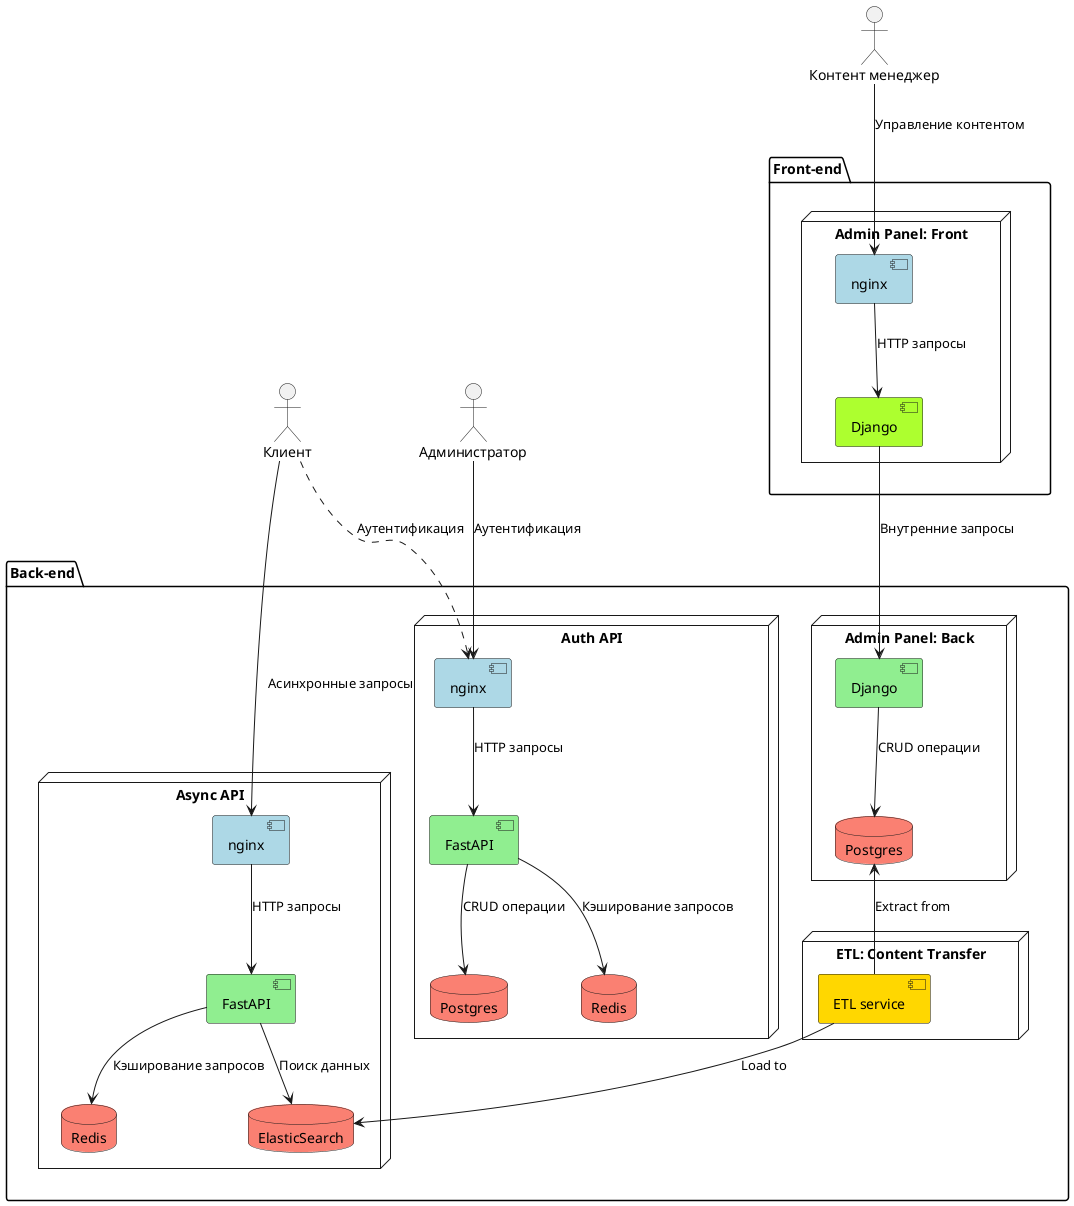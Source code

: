 @startuml
actor Клиент as client
actor "Контент менеджер" as content_manager
actor Администратор as admin

package "Front-end" as frontend {
    node "Admin Panel: Front" {
        component nginx as admin_nginx #LightBlue
        component Django as admin_engine #GreenYellow

        admin_nginx --> admin_engine : "HTTP запросы"
    }
}

package "Back-end" as backend {
    node "Auth API" as auth_api {
        component nginx as auth_nginx #LightBlue
        component FastAPI as auth_engine #LightGreen
        database Postgres as auth_db #Salmon
        database Redis as auth_cache #Salmon

        auth_nginx --> auth_engine : "HTTP запросы"
        auth_engine --> auth_db : "CRUD операции"
        auth_engine --> auth_cache : "Кэширование запросов"
    }

    node "Async API" as async_api {
        component nginx as async_nginx #LightBlue
        component FastAPI as async_engine #LightGreen
        database ElasticSearch as async_db #Salmon
        database Redis as async_cache #Salmon

        async_nginx --> async_engine : "HTTP запросы"
        async_engine --> async_cache : "Кэширование запросов"
        async_engine --> async_db : "Поиск данных"
    }

    node "Admin Panel: Back" as admin_panel_back {
        component Django as admin_engine_back #LightGreen
        database Postgres as admin_db #Salmon

        admin_engine --> admin_engine_back : "Внутренние запросы"
        admin_engine_back --> admin_db : "CRUD операции"
    }

    node "ETL: Content Transfer" {
        component "ETL service" as etl_content_transfer #Gold
    }
}

frontend -[hidden]down-> backend

client ..> auth_nginx : "Аутентификация"
client --> async_nginx : "Асинхронные запросы"
admin --> auth_nginx : "Аутентификация"
content_manager --> admin_nginx : "Управление контентом"

etl_content_transfer -up-> admin_db : "Extract from"
etl_content_transfer -down-> async_db : "Load to"

skinparam componentStyle ellipse
@enduml
